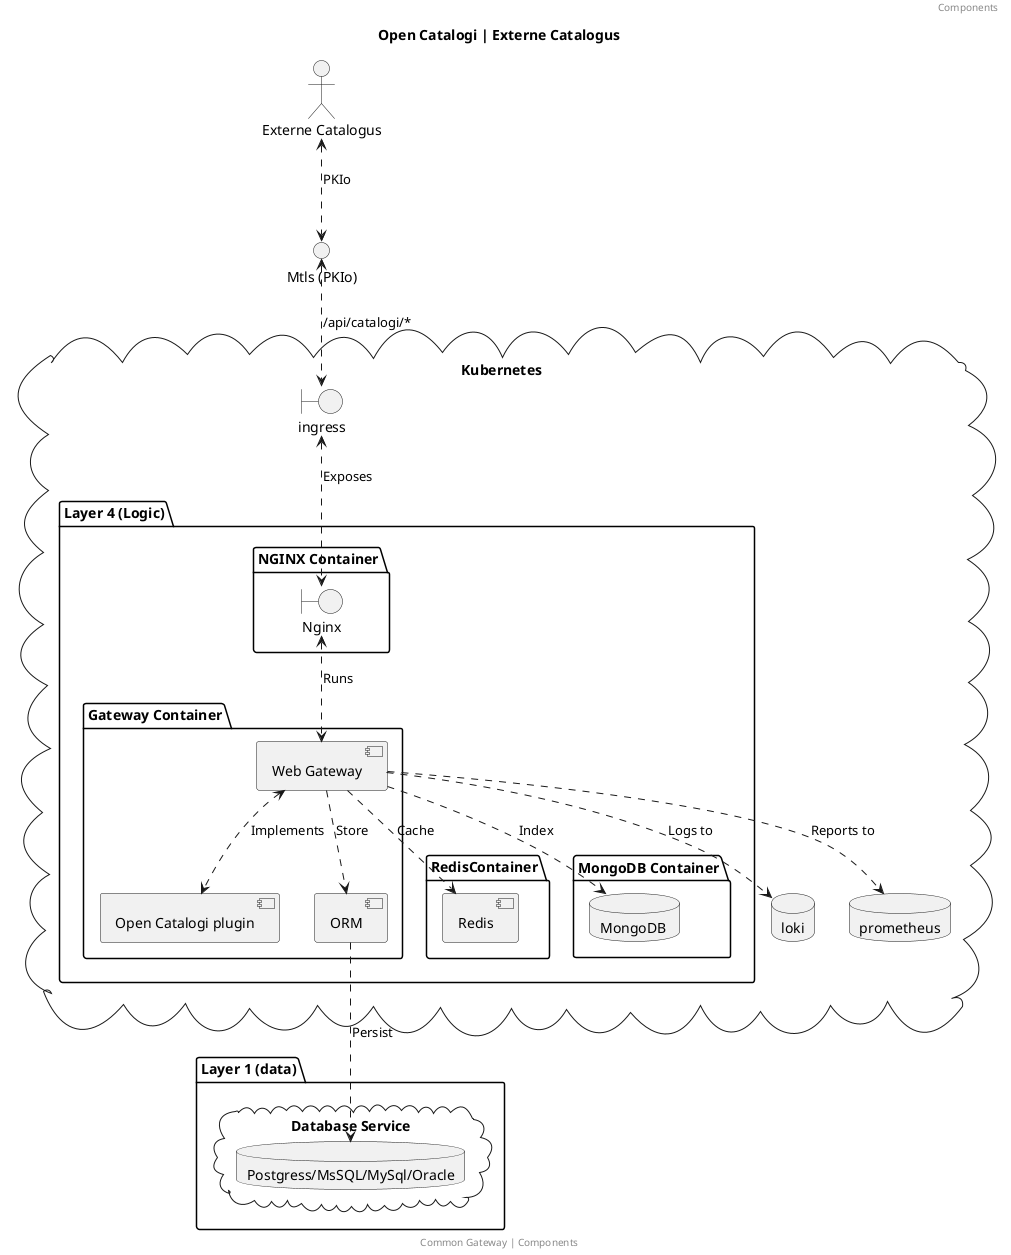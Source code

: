 @startuml
title: Open Catalogi | Externe Catalogus
footer: Common Gateway | Components
header: Components

actor "Externe Catalogus" as externalCatalouge
interface "Mtls (PKIo)" as hipp




cloud "Kubernetes"{

boundary "ingress" as ingress
database loki
database prometheus



package "Layer 4 (Logic)" {
package "NGINX Container" {
 boundary "Nginx" as Nginx
}

package "Gateway Container" {
 [Open Catalogi plugin] as Plugins
 [Web Gateway] as Gateway
 [ORM] as ORM
}

package "RedisContainer" {
 [Redis] as Redis
}


package "MongoDB Container" {
 database  "MongoDB " as MognoDB
}
}

}

package "Layer 1 (data)" {
cloud "Database Service"{
 database  "Postgress/MsSQL/MySql/Oracle" as db
}
}

externalCatalouge <..> hipp: PKIo
hipp <..> ingress: /api/catalogi/*
ingress <..> Nginx: Exposes
Nginx  <..> Gateway: Runs
Gateway <..> Plugins: Implements
Gateway ..> loki: Logs to
Gateway ..> prometheus: Reports to
Gateway ..> MognoDB: Index
Gateway ..> Redis: Cache
Gateway ..> ORM: Store
ORM  ..> db: Persist
@enduml